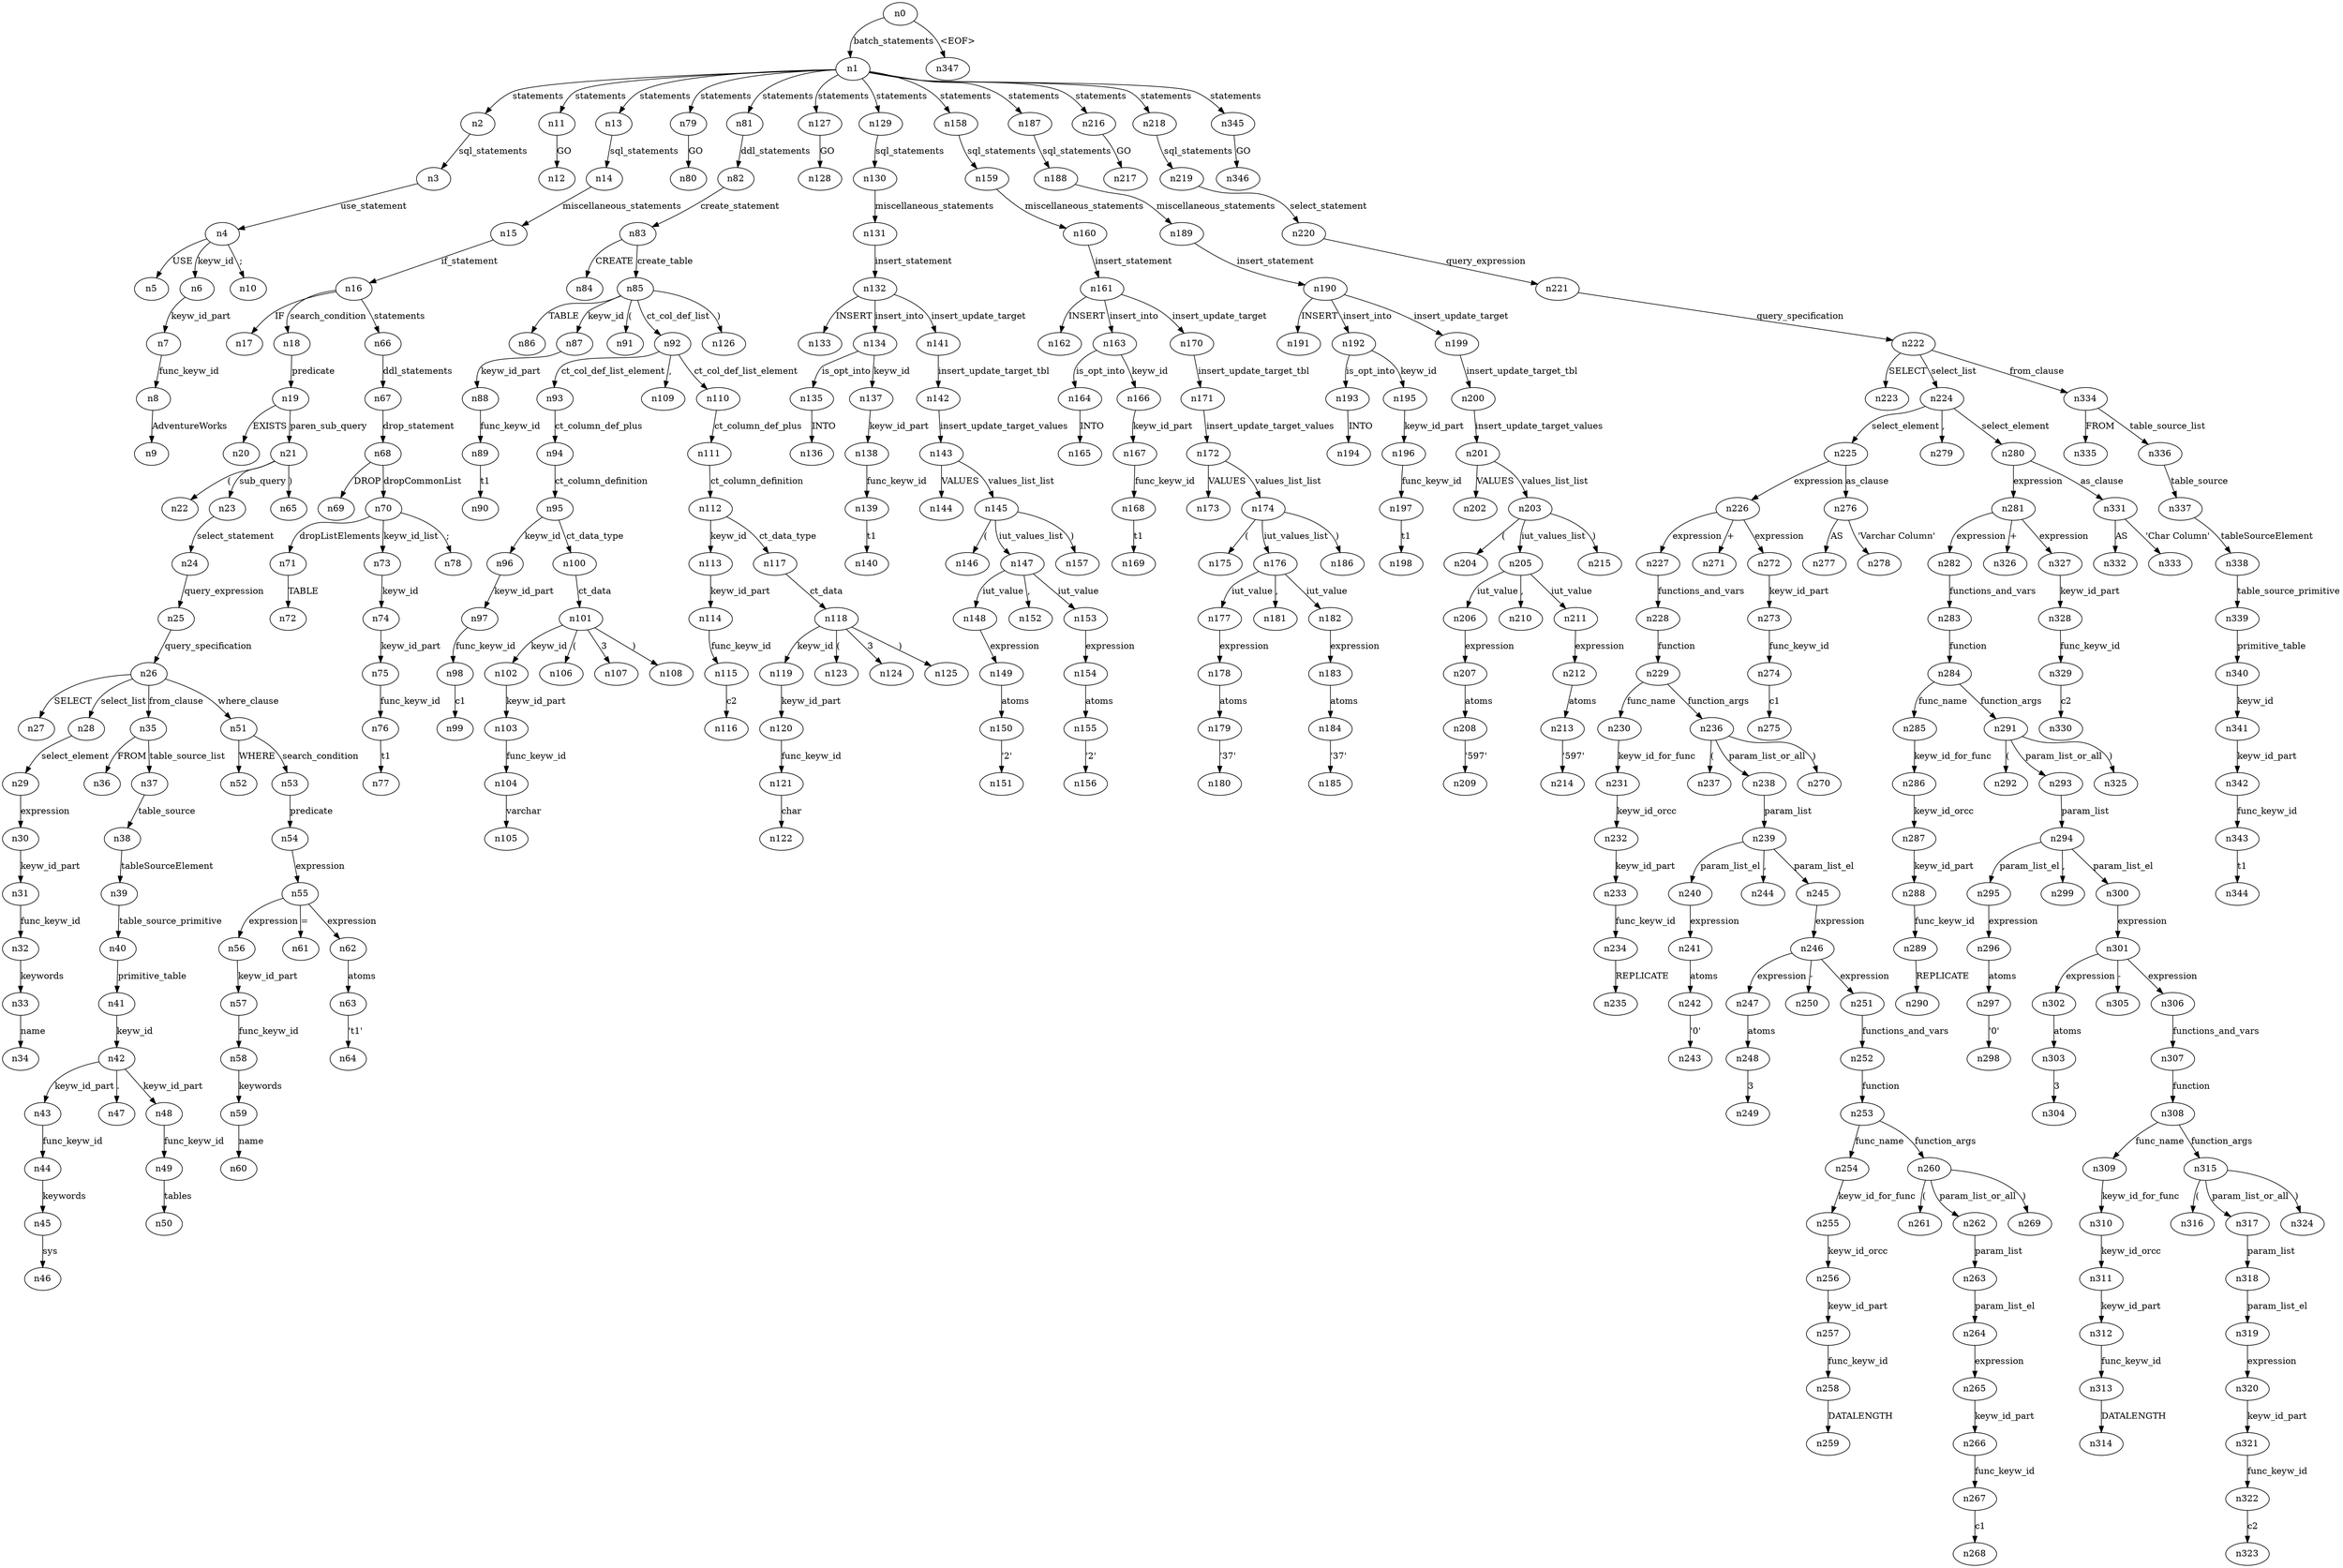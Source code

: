 digraph ParseTree {
  n0 -> n1 [label="batch_statements"];
  n1 -> n2 [label="statements"];
  n2 -> n3 [label="sql_statements"];
  n3 -> n4 [label="use_statement"];
  n4 -> n5 [label="USE"];
  n4 -> n6 [label="keyw_id"];
  n6 -> n7 [label="keyw_id_part"];
  n7 -> n8 [label="func_keyw_id"];
  n8 -> n9 [label="AdventureWorks"];
  n4 -> n10 [label=";"];
  n1 -> n11 [label="statements"];
  n11 -> n12 [label="GO"];
  n1 -> n13 [label="statements"];
  n13 -> n14 [label="sql_statements"];
  n14 -> n15 [label="miscellaneous_statements"];
  n15 -> n16 [label="if_statement"];
  n16 -> n17 [label="IF"];
  n16 -> n18 [label="search_condition"];
  n18 -> n19 [label="predicate"];
  n19 -> n20 [label="EXISTS"];
  n19 -> n21 [label="paren_sub_query"];
  n21 -> n22 [label="("];
  n21 -> n23 [label="sub_query"];
  n23 -> n24 [label="select_statement"];
  n24 -> n25 [label="query_expression"];
  n25 -> n26 [label="query_specification"];
  n26 -> n27 [label="SELECT"];
  n26 -> n28 [label="select_list"];
  n28 -> n29 [label="select_element"];
  n29 -> n30 [label="expression"];
  n30 -> n31 [label="keyw_id_part"];
  n31 -> n32 [label="func_keyw_id"];
  n32 -> n33 [label="keywords"];
  n33 -> n34 [label="name"];
  n26 -> n35 [label="from_clause"];
  n35 -> n36 [label="FROM"];
  n35 -> n37 [label="table_source_list"];
  n37 -> n38 [label="table_source"];
  n38 -> n39 [label="tableSourceElement"];
  n39 -> n40 [label="table_source_primitive"];
  n40 -> n41 [label="primitive_table"];
  n41 -> n42 [label="keyw_id"];
  n42 -> n43 [label="keyw_id_part"];
  n43 -> n44 [label="func_keyw_id"];
  n44 -> n45 [label="keywords"];
  n45 -> n46 [label="sys"];
  n42 -> n47 [label="."];
  n42 -> n48 [label="keyw_id_part"];
  n48 -> n49 [label="func_keyw_id"];
  n49 -> n50 [label="tables"];
  n26 -> n51 [label="where_clause"];
  n51 -> n52 [label="WHERE"];
  n51 -> n53 [label="search_condition"];
  n53 -> n54 [label="predicate"];
  n54 -> n55 [label="expression"];
  n55 -> n56 [label="expression"];
  n56 -> n57 [label="keyw_id_part"];
  n57 -> n58 [label="func_keyw_id"];
  n58 -> n59 [label="keywords"];
  n59 -> n60 [label="name"];
  n55 -> n61 [label="="];
  n55 -> n62 [label="expression"];
  n62 -> n63 [label="atoms"];
  n63 -> n64 [label="'t1'"];
  n21 -> n65 [label=")"];
  n16 -> n66 [label="statements"];
  n66 -> n67 [label="ddl_statements"];
  n67 -> n68 [label="drop_statement"];
  n68 -> n69 [label="DROP"];
  n68 -> n70 [label="dropCommonList"];
  n70 -> n71 [label="dropListElements"];
  n71 -> n72 [label="TABLE"];
  n70 -> n73 [label="keyw_id_list"];
  n73 -> n74 [label="keyw_id"];
  n74 -> n75 [label="keyw_id_part"];
  n75 -> n76 [label="func_keyw_id"];
  n76 -> n77 [label="t1"];
  n70 -> n78 [label=";"];
  n1 -> n79 [label="statements"];
  n79 -> n80 [label="GO"];
  n1 -> n81 [label="statements"];
  n81 -> n82 [label="ddl_statements"];
  n82 -> n83 [label="create_statement"];
  n83 -> n84 [label="CREATE"];
  n83 -> n85 [label="create_table"];
  n85 -> n86 [label="TABLE"];
  n85 -> n87 [label="keyw_id"];
  n87 -> n88 [label="keyw_id_part"];
  n88 -> n89 [label="func_keyw_id"];
  n89 -> n90 [label="t1"];
  n85 -> n91 [label="("];
  n85 -> n92 [label="ct_col_def_list"];
  n92 -> n93 [label="ct_col_def_list_element"];
  n93 -> n94 [label="ct_column_def_plus"];
  n94 -> n95 [label="ct_column_definition"];
  n95 -> n96 [label="keyw_id"];
  n96 -> n97 [label="keyw_id_part"];
  n97 -> n98 [label="func_keyw_id"];
  n98 -> n99 [label="c1"];
  n95 -> n100 [label="ct_data_type"];
  n100 -> n101 [label="ct_data"];
  n101 -> n102 [label="keyw_id"];
  n102 -> n103 [label="keyw_id_part"];
  n103 -> n104 [label="func_keyw_id"];
  n104 -> n105 [label="varchar"];
  n101 -> n106 [label="("];
  n101 -> n107 [label="3"];
  n101 -> n108 [label=")"];
  n92 -> n109 [label=","];
  n92 -> n110 [label="ct_col_def_list_element"];
  n110 -> n111 [label="ct_column_def_plus"];
  n111 -> n112 [label="ct_column_definition"];
  n112 -> n113 [label="keyw_id"];
  n113 -> n114 [label="keyw_id_part"];
  n114 -> n115 [label="func_keyw_id"];
  n115 -> n116 [label="c2"];
  n112 -> n117 [label="ct_data_type"];
  n117 -> n118 [label="ct_data"];
  n118 -> n119 [label="keyw_id"];
  n119 -> n120 [label="keyw_id_part"];
  n120 -> n121 [label="func_keyw_id"];
  n121 -> n122 [label="char"];
  n118 -> n123 [label="("];
  n118 -> n124 [label="3"];
  n118 -> n125 [label=")"];
  n85 -> n126 [label=")"];
  n1 -> n127 [label="statements"];
  n127 -> n128 [label="GO"];
  n1 -> n129 [label="statements"];
  n129 -> n130 [label="sql_statements"];
  n130 -> n131 [label="miscellaneous_statements"];
  n131 -> n132 [label="insert_statement"];
  n132 -> n133 [label="INSERT"];
  n132 -> n134 [label="insert_into"];
  n134 -> n135 [label="is_opt_into"];
  n135 -> n136 [label="INTO"];
  n134 -> n137 [label="keyw_id"];
  n137 -> n138 [label="keyw_id_part"];
  n138 -> n139 [label="func_keyw_id"];
  n139 -> n140 [label="t1"];
  n132 -> n141 [label="insert_update_target"];
  n141 -> n142 [label="insert_update_target_tbl"];
  n142 -> n143 [label="insert_update_target_values"];
  n143 -> n144 [label="VALUES"];
  n143 -> n145 [label="values_list_list"];
  n145 -> n146 [label="("];
  n145 -> n147 [label="iut_values_list"];
  n147 -> n148 [label="iut_value"];
  n148 -> n149 [label="expression"];
  n149 -> n150 [label="atoms"];
  n150 -> n151 [label="'2'"];
  n147 -> n152 [label=","];
  n147 -> n153 [label="iut_value"];
  n153 -> n154 [label="expression"];
  n154 -> n155 [label="atoms"];
  n155 -> n156 [label="'2'"];
  n145 -> n157 [label=")"];
  n1 -> n158 [label="statements"];
  n158 -> n159 [label="sql_statements"];
  n159 -> n160 [label="miscellaneous_statements"];
  n160 -> n161 [label="insert_statement"];
  n161 -> n162 [label="INSERT"];
  n161 -> n163 [label="insert_into"];
  n163 -> n164 [label="is_opt_into"];
  n164 -> n165 [label="INTO"];
  n163 -> n166 [label="keyw_id"];
  n166 -> n167 [label="keyw_id_part"];
  n167 -> n168 [label="func_keyw_id"];
  n168 -> n169 [label="t1"];
  n161 -> n170 [label="insert_update_target"];
  n170 -> n171 [label="insert_update_target_tbl"];
  n171 -> n172 [label="insert_update_target_values"];
  n172 -> n173 [label="VALUES"];
  n172 -> n174 [label="values_list_list"];
  n174 -> n175 [label="("];
  n174 -> n176 [label="iut_values_list"];
  n176 -> n177 [label="iut_value"];
  n177 -> n178 [label="expression"];
  n178 -> n179 [label="atoms"];
  n179 -> n180 [label="'37'"];
  n176 -> n181 [label=","];
  n176 -> n182 [label="iut_value"];
  n182 -> n183 [label="expression"];
  n183 -> n184 [label="atoms"];
  n184 -> n185 [label="'37'"];
  n174 -> n186 [label=")"];
  n1 -> n187 [label="statements"];
  n187 -> n188 [label="sql_statements"];
  n188 -> n189 [label="miscellaneous_statements"];
  n189 -> n190 [label="insert_statement"];
  n190 -> n191 [label="INSERT"];
  n190 -> n192 [label="insert_into"];
  n192 -> n193 [label="is_opt_into"];
  n193 -> n194 [label="INTO"];
  n192 -> n195 [label="keyw_id"];
  n195 -> n196 [label="keyw_id_part"];
  n196 -> n197 [label="func_keyw_id"];
  n197 -> n198 [label="t1"];
  n190 -> n199 [label="insert_update_target"];
  n199 -> n200 [label="insert_update_target_tbl"];
  n200 -> n201 [label="insert_update_target_values"];
  n201 -> n202 [label="VALUES"];
  n201 -> n203 [label="values_list_list"];
  n203 -> n204 [label="("];
  n203 -> n205 [label="iut_values_list"];
  n205 -> n206 [label="iut_value"];
  n206 -> n207 [label="expression"];
  n207 -> n208 [label="atoms"];
  n208 -> n209 [label="'597'"];
  n205 -> n210 [label=","];
  n205 -> n211 [label="iut_value"];
  n211 -> n212 [label="expression"];
  n212 -> n213 [label="atoms"];
  n213 -> n214 [label="'597'"];
  n203 -> n215 [label=")"];
  n1 -> n216 [label="statements"];
  n216 -> n217 [label="GO"];
  n1 -> n218 [label="statements"];
  n218 -> n219 [label="sql_statements"];
  n219 -> n220 [label="select_statement"];
  n220 -> n221 [label="query_expression"];
  n221 -> n222 [label="query_specification"];
  n222 -> n223 [label="SELECT"];
  n222 -> n224 [label="select_list"];
  n224 -> n225 [label="select_element"];
  n225 -> n226 [label="expression"];
  n226 -> n227 [label="expression"];
  n227 -> n228 [label="functions_and_vars"];
  n228 -> n229 [label="function"];
  n229 -> n230 [label="func_name"];
  n230 -> n231 [label="keyw_id_for_func"];
  n231 -> n232 [label="keyw_id_orcc"];
  n232 -> n233 [label="keyw_id_part"];
  n233 -> n234 [label="func_keyw_id"];
  n234 -> n235 [label="REPLICATE"];
  n229 -> n236 [label="function_args"];
  n236 -> n237 [label="("];
  n236 -> n238 [label="param_list_or_all"];
  n238 -> n239 [label="param_list"];
  n239 -> n240 [label="param_list_el"];
  n240 -> n241 [label="expression"];
  n241 -> n242 [label="atoms"];
  n242 -> n243 [label="'0'"];
  n239 -> n244 [label=","];
  n239 -> n245 [label="param_list_el"];
  n245 -> n246 [label="expression"];
  n246 -> n247 [label="expression"];
  n247 -> n248 [label="atoms"];
  n248 -> n249 [label="3"];
  n246 -> n250 [label="-"];
  n246 -> n251 [label="expression"];
  n251 -> n252 [label="functions_and_vars"];
  n252 -> n253 [label="function"];
  n253 -> n254 [label="func_name"];
  n254 -> n255 [label="keyw_id_for_func"];
  n255 -> n256 [label="keyw_id_orcc"];
  n256 -> n257 [label="keyw_id_part"];
  n257 -> n258 [label="func_keyw_id"];
  n258 -> n259 [label="DATALENGTH"];
  n253 -> n260 [label="function_args"];
  n260 -> n261 [label="("];
  n260 -> n262 [label="param_list_or_all"];
  n262 -> n263 [label="param_list"];
  n263 -> n264 [label="param_list_el"];
  n264 -> n265 [label="expression"];
  n265 -> n266 [label="keyw_id_part"];
  n266 -> n267 [label="func_keyw_id"];
  n267 -> n268 [label="c1"];
  n260 -> n269 [label=")"];
  n236 -> n270 [label=")"];
  n226 -> n271 [label="+"];
  n226 -> n272 [label="expression"];
  n272 -> n273 [label="keyw_id_part"];
  n273 -> n274 [label="func_keyw_id"];
  n274 -> n275 [label="c1"];
  n225 -> n276 [label="as_clause"];
  n276 -> n277 [label="AS"];
  n276 -> n278 [label="'Varchar Column'"];
  n224 -> n279 [label=","];
  n224 -> n280 [label="select_element"];
  n280 -> n281 [label="expression"];
  n281 -> n282 [label="expression"];
  n282 -> n283 [label="functions_and_vars"];
  n283 -> n284 [label="function"];
  n284 -> n285 [label="func_name"];
  n285 -> n286 [label="keyw_id_for_func"];
  n286 -> n287 [label="keyw_id_orcc"];
  n287 -> n288 [label="keyw_id_part"];
  n288 -> n289 [label="func_keyw_id"];
  n289 -> n290 [label="REPLICATE"];
  n284 -> n291 [label="function_args"];
  n291 -> n292 [label="("];
  n291 -> n293 [label="param_list_or_all"];
  n293 -> n294 [label="param_list"];
  n294 -> n295 [label="param_list_el"];
  n295 -> n296 [label="expression"];
  n296 -> n297 [label="atoms"];
  n297 -> n298 [label="'0'"];
  n294 -> n299 [label=","];
  n294 -> n300 [label="param_list_el"];
  n300 -> n301 [label="expression"];
  n301 -> n302 [label="expression"];
  n302 -> n303 [label="atoms"];
  n303 -> n304 [label="3"];
  n301 -> n305 [label="-"];
  n301 -> n306 [label="expression"];
  n306 -> n307 [label="functions_and_vars"];
  n307 -> n308 [label="function"];
  n308 -> n309 [label="func_name"];
  n309 -> n310 [label="keyw_id_for_func"];
  n310 -> n311 [label="keyw_id_orcc"];
  n311 -> n312 [label="keyw_id_part"];
  n312 -> n313 [label="func_keyw_id"];
  n313 -> n314 [label="DATALENGTH"];
  n308 -> n315 [label="function_args"];
  n315 -> n316 [label="("];
  n315 -> n317 [label="param_list_or_all"];
  n317 -> n318 [label="param_list"];
  n318 -> n319 [label="param_list_el"];
  n319 -> n320 [label="expression"];
  n320 -> n321 [label="keyw_id_part"];
  n321 -> n322 [label="func_keyw_id"];
  n322 -> n323 [label="c2"];
  n315 -> n324 [label=")"];
  n291 -> n325 [label=")"];
  n281 -> n326 [label="+"];
  n281 -> n327 [label="expression"];
  n327 -> n328 [label="keyw_id_part"];
  n328 -> n329 [label="func_keyw_id"];
  n329 -> n330 [label="c2"];
  n280 -> n331 [label="as_clause"];
  n331 -> n332 [label="AS"];
  n331 -> n333 [label="'Char Column'"];
  n222 -> n334 [label="from_clause"];
  n334 -> n335 [label="FROM"];
  n334 -> n336 [label="table_source_list"];
  n336 -> n337 [label="table_source"];
  n337 -> n338 [label="tableSourceElement"];
  n338 -> n339 [label="table_source_primitive"];
  n339 -> n340 [label="primitive_table"];
  n340 -> n341 [label="keyw_id"];
  n341 -> n342 [label="keyw_id_part"];
  n342 -> n343 [label="func_keyw_id"];
  n343 -> n344 [label="t1"];
  n1 -> n345 [label="statements"];
  n345 -> n346 [label="GO"];
  n0 -> n347 [label="<EOF>"];
}